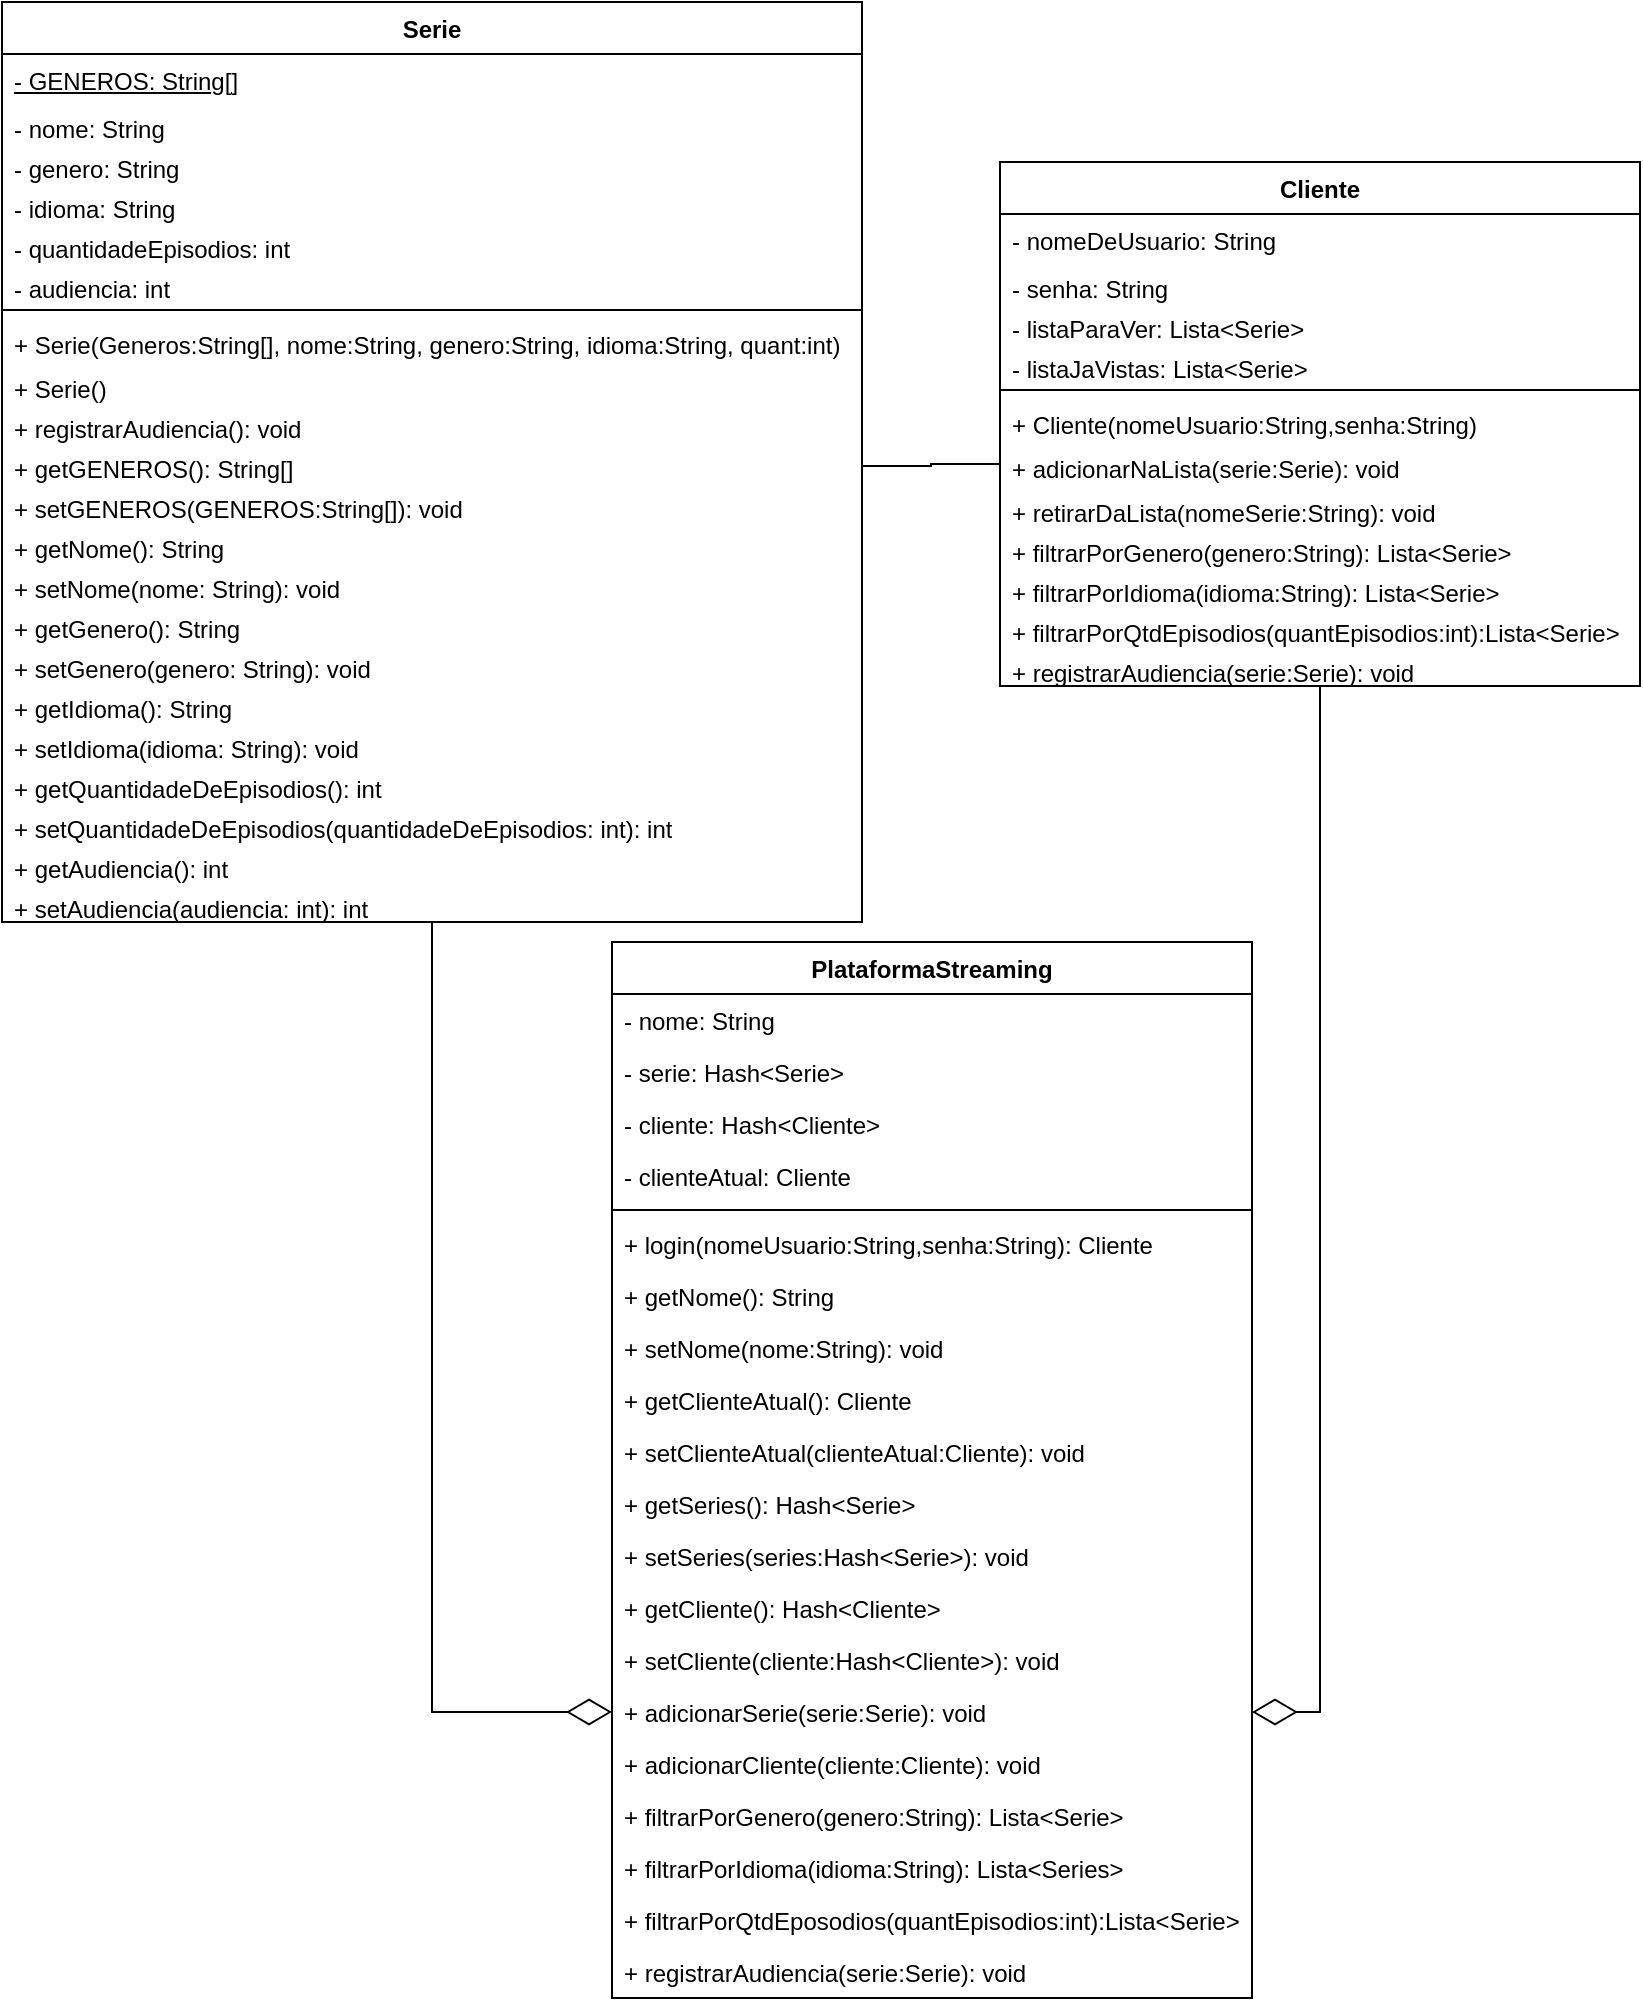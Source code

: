 <mxfile version="21.2.1" type="device">
  <diagram name="Página-1" id="5G49CBzDinhQmvBOXI5c">
    <mxGraphModel dx="1776" dy="839" grid="0" gridSize="10" guides="1" tooltips="1" connect="1" arrows="1" fold="1" page="1" pageScale="1" pageWidth="827" pageHeight="1169" math="0" shadow="0">
      <root>
        <mxCell id="0" />
        <mxCell id="1" parent="0" />
        <mxCell id="5bRslCbk2f6mYi3PFIuR-1" value="PlataformaStreaming" style="swimlane;fontStyle=1;align=center;verticalAlign=top;childLayout=stackLayout;horizontal=1;startSize=26;horizontalStack=0;resizeParent=1;resizeParentMax=0;resizeLast=0;collapsible=1;marginBottom=0;whiteSpace=wrap;html=1;" parent="1" vertex="1">
          <mxGeometry x="305" y="575" width="320" height="528" as="geometry" />
        </mxCell>
        <mxCell id="5bRslCbk2f6mYi3PFIuR-34" value="- nome: String" style="text;strokeColor=none;fillColor=none;align=left;verticalAlign=top;spacingLeft=4;spacingRight=4;overflow=hidden;rotatable=0;points=[[0,0.5],[1,0.5]];portConstraint=eastwest;whiteSpace=wrap;html=1;" parent="5bRslCbk2f6mYi3PFIuR-1" vertex="1">
          <mxGeometry y="26" width="320" height="26" as="geometry" />
        </mxCell>
        <mxCell id="5bRslCbk2f6mYi3PFIuR-35" value="- serie: Hash&amp;lt;Serie&amp;gt;" style="text;strokeColor=none;fillColor=none;align=left;verticalAlign=top;spacingLeft=4;spacingRight=4;overflow=hidden;rotatable=0;points=[[0,0.5],[1,0.5]];portConstraint=eastwest;whiteSpace=wrap;html=1;" parent="5bRslCbk2f6mYi3PFIuR-1" vertex="1">
          <mxGeometry y="52" width="320" height="26" as="geometry" />
        </mxCell>
        <mxCell id="5bRslCbk2f6mYi3PFIuR-36" value="- cliente: Hash&amp;lt;Cliente&amp;gt;" style="text;strokeColor=none;fillColor=none;align=left;verticalAlign=top;spacingLeft=4;spacingRight=4;overflow=hidden;rotatable=0;points=[[0,0.5],[1,0.5]];portConstraint=eastwest;whiteSpace=wrap;html=1;" parent="5bRslCbk2f6mYi3PFIuR-1" vertex="1">
          <mxGeometry y="78" width="320" height="26" as="geometry" />
        </mxCell>
        <mxCell id="5bRslCbk2f6mYi3PFIuR-37" value="- clienteAtual: Cliente" style="text;strokeColor=none;fillColor=none;align=left;verticalAlign=top;spacingLeft=4;spacingRight=4;overflow=hidden;rotatable=0;points=[[0,0.5],[1,0.5]];portConstraint=eastwest;whiteSpace=wrap;html=1;" parent="5bRslCbk2f6mYi3PFIuR-1" vertex="1">
          <mxGeometry y="104" width="320" height="26" as="geometry" />
        </mxCell>
        <mxCell id="5bRslCbk2f6mYi3PFIuR-3" value="" style="line;strokeWidth=1;fillColor=none;align=left;verticalAlign=middle;spacingTop=-1;spacingLeft=3;spacingRight=3;rotatable=0;labelPosition=right;points=[];portConstraint=eastwest;strokeColor=inherit;" parent="5bRslCbk2f6mYi3PFIuR-1" vertex="1">
          <mxGeometry y="130" width="320" height="8" as="geometry" />
        </mxCell>
        <mxCell id="5bRslCbk2f6mYi3PFIuR-4" value="+ login(nomeUsuario:String,senha:String): Cliente" style="text;strokeColor=none;fillColor=none;align=left;verticalAlign=top;spacingLeft=4;spacingRight=4;overflow=hidden;rotatable=0;points=[[0,0.5],[1,0.5]];portConstraint=eastwest;whiteSpace=wrap;html=1;" parent="5bRslCbk2f6mYi3PFIuR-1" vertex="1">
          <mxGeometry y="138" width="320" height="26" as="geometry" />
        </mxCell>
        <mxCell id="8linq4KN-y6O88KByvFO-26" value="+&amp;nbsp;getNome(): String" style="text;strokeColor=none;fillColor=none;align=left;verticalAlign=top;spacingLeft=4;spacingRight=4;overflow=hidden;rotatable=0;points=[[0,0.5],[1,0.5]];portConstraint=eastwest;whiteSpace=wrap;html=1;" vertex="1" parent="5bRslCbk2f6mYi3PFIuR-1">
          <mxGeometry y="164" width="320" height="26" as="geometry" />
        </mxCell>
        <mxCell id="8linq4KN-y6O88KByvFO-25" value="+&amp;nbsp;setNome(nome:String): void" style="text;strokeColor=none;fillColor=none;align=left;verticalAlign=top;spacingLeft=4;spacingRight=4;overflow=hidden;rotatable=0;points=[[0,0.5],[1,0.5]];portConstraint=eastwest;whiteSpace=wrap;html=1;" vertex="1" parent="5bRslCbk2f6mYi3PFIuR-1">
          <mxGeometry y="190" width="320" height="26" as="geometry" />
        </mxCell>
        <mxCell id="8linq4KN-y6O88KByvFO-28" value="+&amp;nbsp;getClienteAtual():&amp;nbsp;Cliente&lt;span style=&quot;color: rgb(230, 237, 243); font-family: ui-monospace, SFMono-Regular, &amp;quot;SF Mono&amp;quot;, Menlo, Consolas, &amp;quot;Liberation Mono&amp;quot;, monospace; background-color: rgb(13, 17, 23);&quot;&gt; &lt;/span&gt;" style="text;strokeColor=none;fillColor=none;align=left;verticalAlign=top;spacingLeft=4;spacingRight=4;overflow=hidden;rotatable=0;points=[[0,0.5],[1,0.5]];portConstraint=eastwest;whiteSpace=wrap;html=1;" vertex="1" parent="5bRslCbk2f6mYi3PFIuR-1">
          <mxGeometry y="216" width="320" height="26" as="geometry" />
        </mxCell>
        <mxCell id="8linq4KN-y6O88KByvFO-27" value="+&amp;nbsp;setClienteAtual(clienteAtual:Cliente): void" style="text;strokeColor=none;fillColor=none;align=left;verticalAlign=top;spacingLeft=4;spacingRight=4;overflow=hidden;rotatable=0;points=[[0,0.5],[1,0.5]];portConstraint=eastwest;whiteSpace=wrap;html=1;" vertex="1" parent="5bRslCbk2f6mYi3PFIuR-1">
          <mxGeometry y="242" width="320" height="26" as="geometry" />
        </mxCell>
        <mxCell id="8linq4KN-y6O88KByvFO-31" value="+&amp;nbsp;getSeries():&amp;nbsp;Hash&amp;lt;Serie&amp;gt;" style="text;strokeColor=none;fillColor=none;align=left;verticalAlign=top;spacingLeft=4;spacingRight=4;overflow=hidden;rotatable=0;points=[[0,0.5],[1,0.5]];portConstraint=eastwest;whiteSpace=wrap;html=1;" vertex="1" parent="5bRslCbk2f6mYi3PFIuR-1">
          <mxGeometry y="268" width="320" height="26" as="geometry" />
        </mxCell>
        <mxCell id="8linq4KN-y6O88KByvFO-32" value="+&amp;nbsp;setSeries(series:Hash&amp;lt;Serie&amp;gt;): void" style="text;strokeColor=none;fillColor=none;align=left;verticalAlign=top;spacingLeft=4;spacingRight=4;overflow=hidden;rotatable=0;points=[[0,0.5],[1,0.5]];portConstraint=eastwest;whiteSpace=wrap;html=1;" vertex="1" parent="5bRslCbk2f6mYi3PFIuR-1">
          <mxGeometry y="294" width="320" height="26" as="geometry" />
        </mxCell>
        <mxCell id="8linq4KN-y6O88KByvFO-29" value="+&amp;nbsp;getCliente():&amp;nbsp;Hash&amp;lt;Cliente&amp;gt;" style="text;strokeColor=none;fillColor=none;align=left;verticalAlign=top;spacingLeft=4;spacingRight=4;overflow=hidden;rotatable=0;points=[[0,0.5],[1,0.5]];portConstraint=eastwest;whiteSpace=wrap;html=1;" vertex="1" parent="5bRslCbk2f6mYi3PFIuR-1">
          <mxGeometry y="320" width="320" height="26" as="geometry" />
        </mxCell>
        <mxCell id="8linq4KN-y6O88KByvFO-30" value="+&amp;nbsp;setCliente(cliente:Hash&amp;lt;Cliente&amp;gt;): void" style="text;strokeColor=none;fillColor=none;align=left;verticalAlign=top;spacingLeft=4;spacingRight=4;overflow=hidden;rotatable=0;points=[[0,0.5],[1,0.5]];portConstraint=eastwest;whiteSpace=wrap;html=1;" vertex="1" parent="5bRslCbk2f6mYi3PFIuR-1">
          <mxGeometry y="346" width="320" height="26" as="geometry" />
        </mxCell>
        <mxCell id="5bRslCbk2f6mYi3PFIuR-38" value="+ adicionarSerie(serie:Serie): void" style="text;strokeColor=none;fillColor=none;align=left;verticalAlign=top;spacingLeft=4;spacingRight=4;overflow=hidden;rotatable=0;points=[[0,0.5],[1,0.5]];portConstraint=eastwest;whiteSpace=wrap;html=1;" parent="5bRslCbk2f6mYi3PFIuR-1" vertex="1">
          <mxGeometry y="372" width="320" height="26" as="geometry" />
        </mxCell>
        <mxCell id="5bRslCbk2f6mYi3PFIuR-39" value="+ adicionarCliente(cliente:Cliente): void" style="text;strokeColor=none;fillColor=none;align=left;verticalAlign=top;spacingLeft=4;spacingRight=4;overflow=hidden;rotatable=0;points=[[0,0.5],[1,0.5]];portConstraint=eastwest;whiteSpace=wrap;html=1;" parent="5bRslCbk2f6mYi3PFIuR-1" vertex="1">
          <mxGeometry y="398" width="320" height="26" as="geometry" />
        </mxCell>
        <mxCell id="5bRslCbk2f6mYi3PFIuR-40" value="+ filtrarPorGenero(genero:String): Lista&amp;lt;Serie&amp;gt;" style="text;strokeColor=none;fillColor=none;align=left;verticalAlign=top;spacingLeft=4;spacingRight=4;overflow=hidden;rotatable=0;points=[[0,0.5],[1,0.5]];portConstraint=eastwest;whiteSpace=wrap;html=1;" parent="5bRslCbk2f6mYi3PFIuR-1" vertex="1">
          <mxGeometry y="424" width="320" height="26" as="geometry" />
        </mxCell>
        <mxCell id="5bRslCbk2f6mYi3PFIuR-41" value="+ filtrarPorIdioma(idioma:String): Lista&amp;lt;Series&amp;gt;" style="text;strokeColor=none;fillColor=none;align=left;verticalAlign=top;spacingLeft=4;spacingRight=4;overflow=hidden;rotatable=0;points=[[0,0.5],[1,0.5]];portConstraint=eastwest;whiteSpace=wrap;html=1;" parent="5bRslCbk2f6mYi3PFIuR-1" vertex="1">
          <mxGeometry y="450" width="320" height="26" as="geometry" />
        </mxCell>
        <mxCell id="5bRslCbk2f6mYi3PFIuR-42" value="+ filtrarPorQtdEposodios(quantEpisodios:int):Lista&amp;lt;Serie&amp;gt;" style="text;strokeColor=none;fillColor=none;align=left;verticalAlign=top;spacingLeft=4;spacingRight=4;overflow=hidden;rotatable=0;points=[[0,0.5],[1,0.5]];portConstraint=eastwest;whiteSpace=wrap;html=1;" parent="5bRslCbk2f6mYi3PFIuR-1" vertex="1">
          <mxGeometry y="476" width="320" height="26" as="geometry" />
        </mxCell>
        <mxCell id="5bRslCbk2f6mYi3PFIuR-43" value="+ registrarAudiencia(serie:Serie): void" style="text;strokeColor=none;fillColor=none;align=left;verticalAlign=top;spacingLeft=4;spacingRight=4;overflow=hidden;rotatable=0;points=[[0,0.5],[1,0.5]];portConstraint=eastwest;whiteSpace=wrap;html=1;" parent="5bRslCbk2f6mYi3PFIuR-1" vertex="1">
          <mxGeometry y="502" width="320" height="26" as="geometry" />
        </mxCell>
        <mxCell id="5bRslCbk2f6mYi3PFIuR-45" style="edgeStyle=orthogonalEdgeStyle;rounded=0;orthogonalLoop=1;jettySize=auto;html=1;entryX=0;entryY=0.5;entryDx=0;entryDy=0;endArrow=diamondThin;endFill=0;strokeWidth=1;endSize=20;" parent="1" source="5bRslCbk2f6mYi3PFIuR-5" target="5bRslCbk2f6mYi3PFIuR-38" edge="1">
          <mxGeometry relative="1" as="geometry" />
        </mxCell>
        <mxCell id="5bRslCbk2f6mYi3PFIuR-5" value="Serie" style="swimlane;fontStyle=1;align=center;verticalAlign=top;childLayout=stackLayout;horizontal=1;startSize=26;horizontalStack=0;resizeParent=1;resizeParentMax=0;resizeLast=0;collapsible=1;marginBottom=0;whiteSpace=wrap;html=1;" parent="1" vertex="1">
          <mxGeometry y="105" width="430" height="460" as="geometry" />
        </mxCell>
        <mxCell id="5bRslCbk2f6mYi3PFIuR-6" value="&lt;u&gt;- GENEROS: String[]&lt;/u&gt;" style="text;strokeColor=none;fillColor=none;align=left;verticalAlign=top;spacingLeft=4;spacingRight=4;overflow=hidden;rotatable=0;points=[[0,0.5],[1,0.5]];portConstraint=eastwest;whiteSpace=wrap;html=1;" parent="5bRslCbk2f6mYi3PFIuR-5" vertex="1">
          <mxGeometry y="26" width="430" height="24" as="geometry" />
        </mxCell>
        <mxCell id="5bRslCbk2f6mYi3PFIuR-13" value="- nome: String" style="text;strokeColor=none;fillColor=none;align=left;verticalAlign=top;spacingLeft=4;spacingRight=4;overflow=hidden;rotatable=0;points=[[0,0.5],[1,0.5]];portConstraint=eastwest;whiteSpace=wrap;html=1;" parent="5bRslCbk2f6mYi3PFIuR-5" vertex="1">
          <mxGeometry y="50" width="430" height="20" as="geometry" />
        </mxCell>
        <mxCell id="5bRslCbk2f6mYi3PFIuR-14" value="- genero: String" style="text;strokeColor=none;fillColor=none;align=left;verticalAlign=top;spacingLeft=4;spacingRight=4;overflow=hidden;rotatable=0;points=[[0,0.5],[1,0.5]];portConstraint=eastwest;whiteSpace=wrap;html=1;" parent="5bRslCbk2f6mYi3PFIuR-5" vertex="1">
          <mxGeometry y="70" width="430" height="20" as="geometry" />
        </mxCell>
        <mxCell id="5bRslCbk2f6mYi3PFIuR-15" value="- idioma: String" style="text;strokeColor=none;fillColor=none;align=left;verticalAlign=top;spacingLeft=4;spacingRight=4;overflow=hidden;rotatable=0;points=[[0,0.5],[1,0.5]];portConstraint=eastwest;whiteSpace=wrap;html=1;" parent="5bRslCbk2f6mYi3PFIuR-5" vertex="1">
          <mxGeometry y="90" width="430" height="20" as="geometry" />
        </mxCell>
        <mxCell id="5bRslCbk2f6mYi3PFIuR-16" value="- quantidadeEpisodios: int" style="text;strokeColor=none;fillColor=none;align=left;verticalAlign=top;spacingLeft=4;spacingRight=4;overflow=hidden;rotatable=0;points=[[0,0.5],[1,0.5]];portConstraint=eastwest;whiteSpace=wrap;html=1;" parent="5bRslCbk2f6mYi3PFIuR-5" vertex="1">
          <mxGeometry y="110" width="430" height="20" as="geometry" />
        </mxCell>
        <mxCell id="5bRslCbk2f6mYi3PFIuR-17" value="- audiencia: int" style="text;strokeColor=none;fillColor=none;align=left;verticalAlign=top;spacingLeft=4;spacingRight=4;overflow=hidden;rotatable=0;points=[[0,0.5],[1,0.5]];portConstraint=eastwest;whiteSpace=wrap;html=1;" parent="5bRslCbk2f6mYi3PFIuR-5" vertex="1">
          <mxGeometry y="130" width="430" height="20" as="geometry" />
        </mxCell>
        <mxCell id="5bRslCbk2f6mYi3PFIuR-7" value="" style="line;strokeWidth=1;fillColor=none;align=left;verticalAlign=middle;spacingTop=-1;spacingLeft=3;spacingRight=3;rotatable=0;labelPosition=right;points=[];portConstraint=eastwest;strokeColor=inherit;" parent="5bRslCbk2f6mYi3PFIuR-5" vertex="1">
          <mxGeometry y="150" width="430" height="8" as="geometry" />
        </mxCell>
        <mxCell id="-4i-I7JCZGhU_8Z9hHD2-3" value="+ Serie(Generos:String[], nome:String, genero:String, idioma:String, quant:int)" style="text;strokeColor=none;fillColor=none;align=left;verticalAlign=top;spacingLeft=4;spacingRight=4;overflow=hidden;rotatable=0;points=[[0,0.5],[1,0.5]];portConstraint=eastwest;whiteSpace=wrap;html=1;" parent="5bRslCbk2f6mYi3PFIuR-5" vertex="1">
          <mxGeometry y="158" width="430" height="22" as="geometry" />
        </mxCell>
        <mxCell id="-4i-I7JCZGhU_8Z9hHD2-4" value="+ Serie()" style="text;strokeColor=none;fillColor=none;align=left;verticalAlign=top;spacingLeft=4;spacingRight=4;overflow=hidden;rotatable=0;points=[[0,0.5],[1,0.5]];portConstraint=eastwest;whiteSpace=wrap;html=1;" parent="5bRslCbk2f6mYi3PFIuR-5" vertex="1">
          <mxGeometry y="180" width="430" height="20" as="geometry" />
        </mxCell>
        <mxCell id="5bRslCbk2f6mYi3PFIuR-8" value="+&amp;nbsp;registrarAudiencia(): void&lt;br&gt;" style="text;strokeColor=none;fillColor=none;align=left;verticalAlign=top;spacingLeft=4;spacingRight=4;overflow=hidden;rotatable=0;points=[[0,0.5],[1,0.5]];portConstraint=eastwest;whiteSpace=wrap;html=1;" parent="5bRslCbk2f6mYi3PFIuR-5" vertex="1">
          <mxGeometry y="200" width="430" height="20" as="geometry" />
        </mxCell>
        <mxCell id="8linq4KN-y6O88KByvFO-12" value="+&amp;nbsp;getGENEROS():&amp;nbsp;String[]&lt;font face=&quot;ui-monospace, SFMono-Regular, SF Mono, Menlo, Consolas, Liberation Mono, monospace&quot; color=&quot;#e6edf3&quot;&gt;&lt;span style=&quot;background-color: rgb(13, 17, 23);&quot;&gt;&lt;br&gt;&lt;/span&gt;&lt;/font&gt;" style="text;strokeColor=none;fillColor=none;align=left;verticalAlign=top;spacingLeft=4;spacingRight=4;overflow=hidden;rotatable=0;points=[[0,0.5],[1,0.5]];portConstraint=eastwest;whiteSpace=wrap;html=1;" vertex="1" parent="5bRslCbk2f6mYi3PFIuR-5">
          <mxGeometry y="220" width="430" height="20" as="geometry" />
        </mxCell>
        <mxCell id="8linq4KN-y6O88KByvFO-13" value="+&amp;nbsp;setGENEROS(GENEROS:String[]):&amp;nbsp;void&lt;font face=&quot;ui-monospace, SFMono-Regular, SF Mono, Menlo, Consolas, Liberation Mono, monospace&quot; color=&quot;#e6edf3&quot;&gt;&lt;span style=&quot;background-color: rgb(13, 17, 23);&quot;&gt;&lt;br&gt;&lt;/span&gt;&lt;/font&gt;" style="text;strokeColor=none;fillColor=none;align=left;verticalAlign=top;spacingLeft=4;spacingRight=4;overflow=hidden;rotatable=0;points=[[0,0.5],[1,0.5]];portConstraint=eastwest;whiteSpace=wrap;html=1;" vertex="1" parent="5bRslCbk2f6mYi3PFIuR-5">
          <mxGeometry y="240" width="430" height="20" as="geometry" />
        </mxCell>
        <mxCell id="8linq4KN-y6O88KByvFO-14" value="+&amp;nbsp;getNome():&amp;nbsp;String&lt;span style=&quot;color: rgb(230, 237, 243); font-family: ui-monospace, SFMono-Regular, &amp;quot;SF Mono&amp;quot;, Menlo, Consolas, &amp;quot;Liberation Mono&amp;quot;, monospace; background-color: rgb(13, 17, 23);&quot;&gt; &lt;/span&gt;&lt;font face=&quot;ui-monospace, SFMono-Regular, SF Mono, Menlo, Consolas, Liberation Mono, monospace&quot; color=&quot;#e6edf3&quot;&gt;&lt;span style=&quot;background-color: rgb(13, 17, 23);&quot;&gt;&lt;br&gt;&lt;/span&gt;&lt;/font&gt;" style="text;strokeColor=none;fillColor=none;align=left;verticalAlign=top;spacingLeft=4;spacingRight=4;overflow=hidden;rotatable=0;points=[[0,0.5],[1,0.5]];portConstraint=eastwest;whiteSpace=wrap;html=1;" vertex="1" parent="5bRslCbk2f6mYi3PFIuR-5">
          <mxGeometry y="260" width="430" height="20" as="geometry" />
        </mxCell>
        <mxCell id="8linq4KN-y6O88KByvFO-17" value="+&amp;nbsp;setNome(nome: String):&amp;nbsp;void&lt;font face=&quot;ui-monospace, SFMono-Regular, SF Mono, Menlo, Consolas, Liberation Mono, monospace&quot; color=&quot;#e6edf3&quot;&gt;&lt;span style=&quot;background-color: rgb(13, 17, 23);&quot;&gt;&lt;br&gt;&lt;/span&gt;&lt;/font&gt;" style="text;strokeColor=none;fillColor=none;align=left;verticalAlign=top;spacingLeft=4;spacingRight=4;overflow=hidden;rotatable=0;points=[[0,0.5],[1,0.5]];portConstraint=eastwest;whiteSpace=wrap;html=1;" vertex="1" parent="5bRslCbk2f6mYi3PFIuR-5">
          <mxGeometry y="280" width="430" height="20" as="geometry" />
        </mxCell>
        <mxCell id="8linq4KN-y6O88KByvFO-16" value="+&amp;nbsp;getGenero():&amp;nbsp;String&lt;span style=&quot;color: rgb(230, 237, 243); font-family: ui-monospace, SFMono-Regular, &amp;quot;SF Mono&amp;quot;, Menlo, Consolas, &amp;quot;Liberation Mono&amp;quot;, monospace; background-color: rgb(13, 17, 23);&quot;&gt; &lt;/span&gt;&lt;font face=&quot;ui-monospace, SFMono-Regular, SF Mono, Menlo, Consolas, Liberation Mono, monospace&quot; color=&quot;#e6edf3&quot;&gt;&lt;span style=&quot;background-color: rgb(13, 17, 23);&quot;&gt;&lt;br&gt;&lt;/span&gt;&lt;/font&gt;" style="text;strokeColor=none;fillColor=none;align=left;verticalAlign=top;spacingLeft=4;spacingRight=4;overflow=hidden;rotatable=0;points=[[0,0.5],[1,0.5]];portConstraint=eastwest;whiteSpace=wrap;html=1;" vertex="1" parent="5bRslCbk2f6mYi3PFIuR-5">
          <mxGeometry y="300" width="430" height="20" as="geometry" />
        </mxCell>
        <mxCell id="8linq4KN-y6O88KByvFO-15" value="+&amp;nbsp;setGenero(genero: String):&amp;nbsp;void&lt;font face=&quot;ui-monospace, SFMono-Regular, SF Mono, Menlo, Consolas, Liberation Mono, monospace&quot; color=&quot;#e6edf3&quot;&gt;&lt;span style=&quot;background-color: rgb(13, 17, 23);&quot;&gt;&lt;br&gt;&lt;/span&gt;&lt;/font&gt;" style="text;strokeColor=none;fillColor=none;align=left;verticalAlign=top;spacingLeft=4;spacingRight=4;overflow=hidden;rotatable=0;points=[[0,0.5],[1,0.5]];portConstraint=eastwest;whiteSpace=wrap;html=1;" vertex="1" parent="5bRslCbk2f6mYi3PFIuR-5">
          <mxGeometry y="320" width="430" height="20" as="geometry" />
        </mxCell>
        <mxCell id="8linq4KN-y6O88KByvFO-18" value="+&amp;nbsp;getIdioma():&amp;nbsp;String&lt;span style=&quot;color: rgb(230, 237, 243); font-family: ui-monospace, SFMono-Regular, &amp;quot;SF Mono&amp;quot;, Menlo, Consolas, &amp;quot;Liberation Mono&amp;quot;, monospace; background-color: rgb(13, 17, 23);&quot;&gt; &lt;/span&gt;&lt;font face=&quot;ui-monospace, SFMono-Regular, SF Mono, Menlo, Consolas, Liberation Mono, monospace&quot; color=&quot;#e6edf3&quot;&gt;&lt;span style=&quot;background-color: rgb(13, 17, 23);&quot;&gt;&lt;br&gt;&lt;/span&gt;&lt;/font&gt;" style="text;strokeColor=none;fillColor=none;align=left;verticalAlign=top;spacingLeft=4;spacingRight=4;overflow=hidden;rotatable=0;points=[[0,0.5],[1,0.5]];portConstraint=eastwest;whiteSpace=wrap;html=1;" vertex="1" parent="5bRslCbk2f6mYi3PFIuR-5">
          <mxGeometry y="340" width="430" height="20" as="geometry" />
        </mxCell>
        <mxCell id="8linq4KN-y6O88KByvFO-19" value="+&amp;nbsp;setIdioma(idioma: String):&amp;nbsp;void&lt;font face=&quot;ui-monospace, SFMono-Regular, SF Mono, Menlo, Consolas, Liberation Mono, monospace&quot; color=&quot;#e6edf3&quot;&gt;&lt;span style=&quot;background-color: rgb(13, 17, 23);&quot;&gt;&lt;br&gt;&lt;/span&gt;&lt;/font&gt;" style="text;strokeColor=none;fillColor=none;align=left;verticalAlign=top;spacingLeft=4;spacingRight=4;overflow=hidden;rotatable=0;points=[[0,0.5],[1,0.5]];portConstraint=eastwest;whiteSpace=wrap;html=1;" vertex="1" parent="5bRslCbk2f6mYi3PFIuR-5">
          <mxGeometry y="360" width="430" height="20" as="geometry" />
        </mxCell>
        <mxCell id="8linq4KN-y6O88KByvFO-20" value="+&amp;nbsp;getQuantidadeDeEpisodios():&amp;nbsp;int&lt;span style=&quot;color: rgb(230, 237, 243); font-family: ui-monospace, SFMono-Regular, &amp;quot;SF Mono&amp;quot;, Menlo, Consolas, &amp;quot;Liberation Mono&amp;quot;, monospace; background-color: rgb(13, 17, 23);&quot;&gt;&lt;/span&gt;&lt;font face=&quot;ui-monospace, SFMono-Regular, SF Mono, Menlo, Consolas, Liberation Mono, monospace&quot; color=&quot;#e6edf3&quot;&gt;&lt;span style=&quot;background-color: rgb(13, 17, 23);&quot;&gt;&lt;br&gt;&lt;/span&gt;&lt;/font&gt;" style="text;strokeColor=none;fillColor=none;align=left;verticalAlign=top;spacingLeft=4;spacingRight=4;overflow=hidden;rotatable=0;points=[[0,0.5],[1,0.5]];portConstraint=eastwest;whiteSpace=wrap;html=1;" vertex="1" parent="5bRslCbk2f6mYi3PFIuR-5">
          <mxGeometry y="380" width="430" height="20" as="geometry" />
        </mxCell>
        <mxCell id="8linq4KN-y6O88KByvFO-21" value="+&amp;nbsp;setQuantidadeDeEpisodios(quantidadeDeEpisodios: int):&amp;nbsp;int&lt;font face=&quot;ui-monospace, SFMono-Regular, SF Mono, Menlo, Consolas, Liberation Mono, monospace&quot; color=&quot;#e6edf3&quot;&gt;&lt;span style=&quot;background-color: rgb(13, 17, 23);&quot;&gt;&lt;br&gt;&lt;/span&gt;&lt;/font&gt;" style="text;strokeColor=none;fillColor=none;align=left;verticalAlign=top;spacingLeft=4;spacingRight=4;overflow=hidden;rotatable=0;points=[[0,0.5],[1,0.5]];portConstraint=eastwest;whiteSpace=wrap;html=1;" vertex="1" parent="5bRslCbk2f6mYi3PFIuR-5">
          <mxGeometry y="400" width="430" height="20" as="geometry" />
        </mxCell>
        <mxCell id="8linq4KN-y6O88KByvFO-22" value="+&amp;nbsp;getAudiencia():&amp;nbsp;int&lt;span style=&quot;color: rgb(230, 237, 243); font-family: ui-monospace, SFMono-Regular, &amp;quot;SF Mono&amp;quot;, Menlo, Consolas, &amp;quot;Liberation Mono&amp;quot;, monospace; background-color: rgb(13, 17, 23);&quot;&gt;&lt;/span&gt;&lt;font face=&quot;ui-monospace, SFMono-Regular, SF Mono, Menlo, Consolas, Liberation Mono, monospace&quot; color=&quot;#e6edf3&quot;&gt;&lt;span style=&quot;background-color: rgb(13, 17, 23);&quot;&gt;&lt;br&gt;&lt;/span&gt;&lt;/font&gt;" style="text;strokeColor=none;fillColor=none;align=left;verticalAlign=top;spacingLeft=4;spacingRight=4;overflow=hidden;rotatable=0;points=[[0,0.5],[1,0.5]];portConstraint=eastwest;whiteSpace=wrap;html=1;" vertex="1" parent="5bRslCbk2f6mYi3PFIuR-5">
          <mxGeometry y="420" width="430" height="20" as="geometry" />
        </mxCell>
        <mxCell id="8linq4KN-y6O88KByvFO-23" value="+&amp;nbsp;setAudiencia(audiencia: int):&amp;nbsp;int&lt;font face=&quot;ui-monospace, SFMono-Regular, SF Mono, Menlo, Consolas, Liberation Mono, monospace&quot; color=&quot;#e6edf3&quot;&gt;&lt;span style=&quot;background-color: rgb(13, 17, 23);&quot;&gt;&lt;br&gt;&lt;/span&gt;&lt;/font&gt;" style="text;strokeColor=none;fillColor=none;align=left;verticalAlign=top;spacingLeft=4;spacingRight=4;overflow=hidden;rotatable=0;points=[[0,0.5],[1,0.5]];portConstraint=eastwest;whiteSpace=wrap;html=1;" vertex="1" parent="5bRslCbk2f6mYi3PFIuR-5">
          <mxGeometry y="440" width="430" height="20" as="geometry" />
        </mxCell>
        <mxCell id="5bRslCbk2f6mYi3PFIuR-46" style="edgeStyle=orthogonalEdgeStyle;rounded=0;orthogonalLoop=1;jettySize=auto;html=1;entryX=1;entryY=0.5;entryDx=0;entryDy=0;endArrow=diamondThin;endFill=0;endSize=20;" parent="1" source="5bRslCbk2f6mYi3PFIuR-9" target="5bRslCbk2f6mYi3PFIuR-38" edge="1">
          <mxGeometry relative="1" as="geometry" />
        </mxCell>
        <mxCell id="5bRslCbk2f6mYi3PFIuR-9" value="Cliente" style="swimlane;fontStyle=1;align=center;verticalAlign=top;childLayout=stackLayout;horizontal=1;startSize=26;horizontalStack=0;resizeParent=1;resizeParentMax=0;resizeLast=0;collapsible=1;marginBottom=0;whiteSpace=wrap;html=1;" parent="1" vertex="1">
          <mxGeometry x="499" y="185" width="320" height="262" as="geometry">
            <mxRectangle x="560" y="360" width="80" height="30" as="alternateBounds" />
          </mxGeometry>
        </mxCell>
        <mxCell id="5bRslCbk2f6mYi3PFIuR-10" value="- nomeDeUsuario: String" style="text;strokeColor=none;fillColor=none;align=left;verticalAlign=top;spacingLeft=4;spacingRight=4;overflow=hidden;rotatable=0;points=[[0,0.5],[1,0.5]];portConstraint=eastwest;whiteSpace=wrap;html=1;" parent="5bRslCbk2f6mYi3PFIuR-9" vertex="1">
          <mxGeometry y="26" width="320" height="24" as="geometry" />
        </mxCell>
        <mxCell id="5bRslCbk2f6mYi3PFIuR-19" value="- senha: String" style="text;strokeColor=none;fillColor=none;align=left;verticalAlign=top;spacingLeft=4;spacingRight=4;overflow=hidden;rotatable=0;points=[[0,0.5],[1,0.5]];portConstraint=eastwest;whiteSpace=wrap;html=1;" parent="5bRslCbk2f6mYi3PFIuR-9" vertex="1">
          <mxGeometry y="50" width="320" height="20" as="geometry" />
        </mxCell>
        <mxCell id="5bRslCbk2f6mYi3PFIuR-18" value="- listaParaVer: Lista&amp;lt;Serie&amp;gt;" style="text;strokeColor=none;fillColor=none;align=left;verticalAlign=top;spacingLeft=4;spacingRight=4;overflow=hidden;rotatable=0;points=[[0,0.5],[1,0.5]];portConstraint=eastwest;whiteSpace=wrap;html=1;" parent="5bRslCbk2f6mYi3PFIuR-9" vertex="1">
          <mxGeometry y="70" width="320" height="20" as="geometry" />
        </mxCell>
        <mxCell id="5bRslCbk2f6mYi3PFIuR-20" value="- listaJaVistas: Lista&amp;lt;Serie&amp;gt;" style="text;strokeColor=none;fillColor=none;align=left;verticalAlign=top;spacingLeft=4;spacingRight=4;overflow=hidden;rotatable=0;points=[[0,0.5],[1,0.5]];portConstraint=eastwest;whiteSpace=wrap;html=1;" parent="5bRslCbk2f6mYi3PFIuR-9" vertex="1">
          <mxGeometry y="90" width="320" height="20" as="geometry" />
        </mxCell>
        <mxCell id="5bRslCbk2f6mYi3PFIuR-11" value="" style="line;strokeWidth=1;fillColor=none;align=left;verticalAlign=middle;spacingTop=-1;spacingLeft=3;spacingRight=3;rotatable=0;labelPosition=right;points=[];portConstraint=eastwest;strokeColor=inherit;" parent="5bRslCbk2f6mYi3PFIuR-9" vertex="1">
          <mxGeometry y="110" width="320" height="8" as="geometry" />
        </mxCell>
        <mxCell id="5bRslCbk2f6mYi3PFIuR-12" value="+ Cliente(nomeUsuario:String,senha:String)" style="text;strokeColor=none;fillColor=none;align=left;verticalAlign=top;spacingLeft=4;spacingRight=4;overflow=hidden;rotatable=0;points=[[0,0.5],[1,0.5]];portConstraint=eastwest;whiteSpace=wrap;html=1;" parent="5bRslCbk2f6mYi3PFIuR-9" vertex="1">
          <mxGeometry y="118" width="320" height="22" as="geometry" />
        </mxCell>
        <mxCell id="-4i-I7JCZGhU_8Z9hHD2-2" value="+ adicionarNaLista(serie:Serie): void&amp;nbsp;" style="text;strokeColor=none;fillColor=none;align=left;verticalAlign=top;spacingLeft=4;spacingRight=4;overflow=hidden;rotatable=0;points=[[0,0.5],[1,0.5]];portConstraint=eastwest;whiteSpace=wrap;html=1;" parent="5bRslCbk2f6mYi3PFIuR-9" vertex="1">
          <mxGeometry y="140" width="320" height="22" as="geometry" />
        </mxCell>
        <mxCell id="5bRslCbk2f6mYi3PFIuR-28" value="+ retirarDaLista(nomeSerie:String): void&amp;nbsp;" style="text;strokeColor=none;fillColor=none;align=left;verticalAlign=top;spacingLeft=4;spacingRight=4;overflow=hidden;rotatable=0;points=[[0,0.5],[1,0.5]];portConstraint=eastwest;whiteSpace=wrap;html=1;" parent="5bRslCbk2f6mYi3PFIuR-9" vertex="1">
          <mxGeometry y="162" width="320" height="20" as="geometry" />
        </mxCell>
        <mxCell id="5bRslCbk2f6mYi3PFIuR-30" value="+ filtrarPorGenero(genero:String): Lista&amp;lt;Serie&amp;gt;" style="text;strokeColor=none;fillColor=none;align=left;verticalAlign=top;spacingLeft=4;spacingRight=4;overflow=hidden;rotatable=0;points=[[0,0.5],[1,0.5]];portConstraint=eastwest;whiteSpace=wrap;html=1;" parent="5bRslCbk2f6mYi3PFIuR-9" vertex="1">
          <mxGeometry y="182" width="320" height="20" as="geometry" />
        </mxCell>
        <mxCell id="5bRslCbk2f6mYi3PFIuR-31" value="+ filtrarPorIdioma(idioma:String): Lista&amp;lt;Serie&amp;gt;&amp;nbsp;" style="text;strokeColor=none;fillColor=none;align=left;verticalAlign=top;spacingLeft=4;spacingRight=4;overflow=hidden;rotatable=0;points=[[0,0.5],[1,0.5]];portConstraint=eastwest;whiteSpace=wrap;html=1;" parent="5bRslCbk2f6mYi3PFIuR-9" vertex="1">
          <mxGeometry y="202" width="320" height="20" as="geometry" />
        </mxCell>
        <mxCell id="5bRslCbk2f6mYi3PFIuR-32" value="+ filtrarPorQtdEpisodios(quantEpisodios:int):Lista&amp;lt;Serie&amp;gt;" style="text;strokeColor=none;fillColor=none;align=left;verticalAlign=top;spacingLeft=4;spacingRight=4;overflow=hidden;rotatable=0;points=[[0,0.5],[1,0.5]];portConstraint=eastwest;whiteSpace=wrap;html=1;" parent="5bRslCbk2f6mYi3PFIuR-9" vertex="1">
          <mxGeometry y="222" width="320" height="20" as="geometry" />
        </mxCell>
        <mxCell id="5bRslCbk2f6mYi3PFIuR-33" value="+ registrarAudiencia(serie:Serie): void&lt;br&gt;" style="text;strokeColor=none;fillColor=none;align=left;verticalAlign=top;spacingLeft=4;spacingRight=4;overflow=hidden;rotatable=0;points=[[0,0.5],[1,0.5]];portConstraint=eastwest;whiteSpace=wrap;html=1;" parent="5bRslCbk2f6mYi3PFIuR-9" vertex="1">
          <mxGeometry y="242" width="320" height="20" as="geometry" />
        </mxCell>
        <mxCell id="8linq4KN-y6O88KByvFO-34" style="edgeStyle=orthogonalEdgeStyle;rounded=0;orthogonalLoop=1;jettySize=auto;html=1;entryX=1;entryY=-0.4;entryDx=0;entryDy=0;entryPerimeter=0;endArrow=none;endFill=0;" edge="1" parent="1" source="-4i-I7JCZGhU_8Z9hHD2-2" target="8linq4KN-y6O88KByvFO-13">
          <mxGeometry relative="1" as="geometry" />
        </mxCell>
      </root>
    </mxGraphModel>
  </diagram>
</mxfile>
